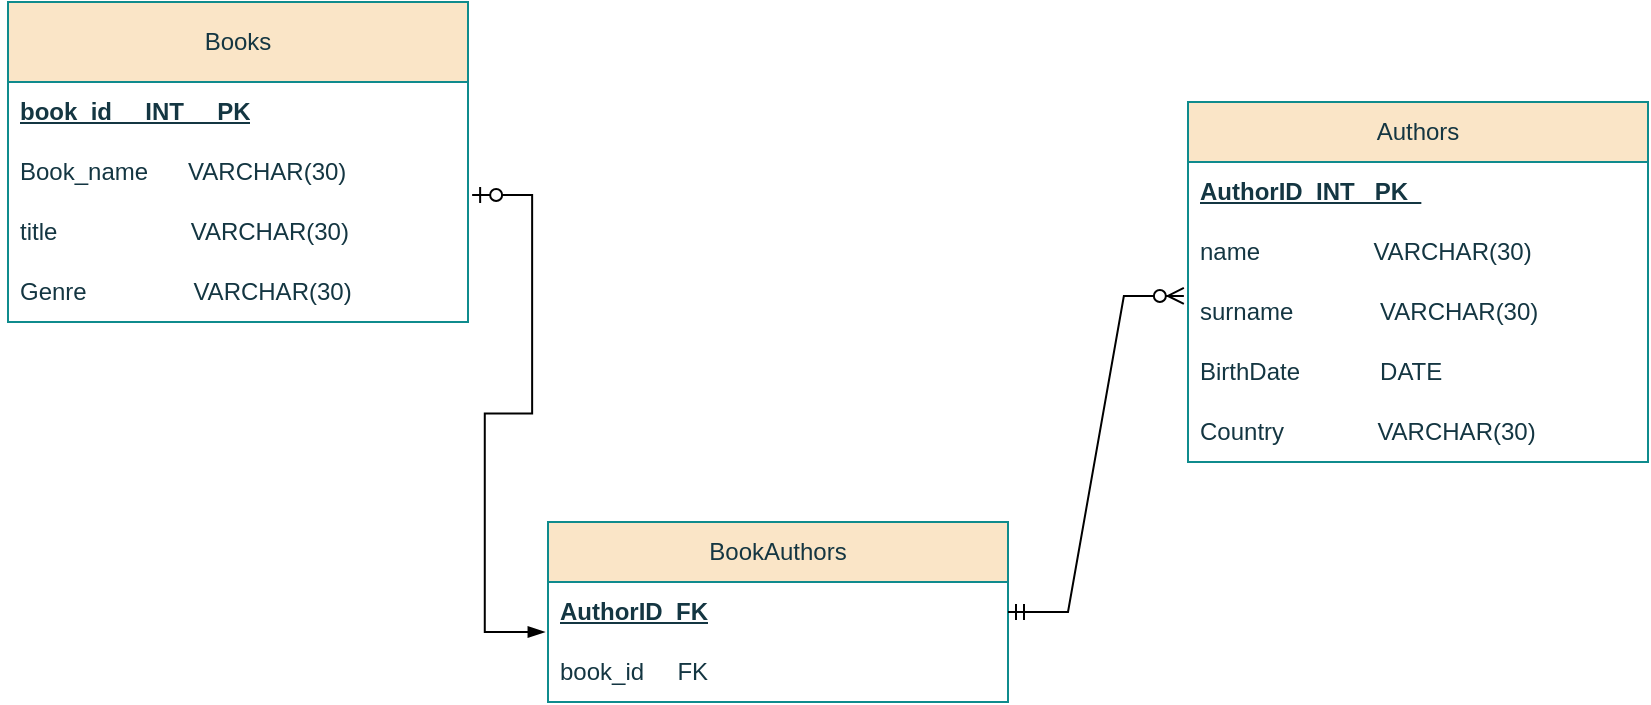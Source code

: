 <mxfile version="26.3.0">
  <diagram id="R2lEEEUBdFMjLlhIrx00" name="Page-1">
    <mxGraphModel dx="938" dy="516" grid="1" gridSize="10" guides="1" tooltips="1" connect="1" arrows="1" fold="1" page="1" pageScale="1" pageWidth="850" pageHeight="1100" math="0" shadow="0" extFonts="Permanent Marker^https://fonts.googleapis.com/css?family=Permanent+Marker">
      <root>
        <mxCell id="0" />
        <mxCell id="1" parent="0" />
        <mxCell id="C8l6dgH5X2dVMIeymVqH-1" value="Books" style="swimlane;fontStyle=0;childLayout=stackLayout;horizontal=1;startSize=40;horizontalStack=0;resizeParent=1;resizeParentMax=0;resizeLast=0;collapsible=1;marginBottom=0;whiteSpace=wrap;html=1;labelBackgroundColor=none;fillColor=#FAE5C7;strokeColor=#0F8B8D;fontColor=#143642;" parent="1" vertex="1">
          <mxGeometry x="20" y="60" width="230" height="160" as="geometry">
            <mxRectangle x="140" y="100" width="60" height="30" as="alternateBounds" />
          </mxGeometry>
        </mxCell>
        <mxCell id="C8l6dgH5X2dVMIeymVqH-2" value="&lt;b&gt;&lt;u&gt;book_id&amp;nbsp; &amp;nbsp; &amp;nbsp;INT&amp;nbsp; &amp;nbsp; &amp;nbsp;PK&lt;/u&gt;&lt;/b&gt;" style="text;strokeColor=none;fillColor=none;align=left;verticalAlign=middle;spacingLeft=4;spacingRight=4;overflow=hidden;points=[[0,0.5],[1,0.5]];portConstraint=eastwest;rotatable=0;whiteSpace=wrap;html=1;labelBackgroundColor=none;fontColor=#143642;" parent="C8l6dgH5X2dVMIeymVqH-1" vertex="1">
          <mxGeometry y="40" width="230" height="30" as="geometry" />
        </mxCell>
        <mxCell id="C8l6dgH5X2dVMIeymVqH-3" value="Book_name&amp;nbsp; &amp;nbsp; &amp;nbsp; VARCHAR(30)" style="text;strokeColor=none;fillColor=none;align=left;verticalAlign=middle;spacingLeft=4;spacingRight=4;overflow=hidden;points=[[0,0.5],[1,0.5]];portConstraint=eastwest;rotatable=0;whiteSpace=wrap;html=1;labelBackgroundColor=none;fontColor=#143642;shadow=1;" parent="C8l6dgH5X2dVMIeymVqH-1" vertex="1">
          <mxGeometry y="70" width="230" height="30" as="geometry" />
        </mxCell>
        <mxCell id="C8l6dgH5X2dVMIeymVqH-4" value="title&amp;nbsp; &amp;nbsp; &amp;nbsp; &amp;nbsp; &amp;nbsp; &amp;nbsp; &amp;nbsp; &amp;nbsp; &amp;nbsp; &amp;nbsp; VARCHAR(30)" style="text;strokeColor=none;fillColor=none;align=left;verticalAlign=middle;spacingLeft=4;spacingRight=4;overflow=hidden;points=[[0,0.5],[1,0.5]];portConstraint=eastwest;rotatable=0;whiteSpace=wrap;html=1;labelBackgroundColor=none;fontColor=#143642;shadow=1;" parent="C8l6dgH5X2dVMIeymVqH-1" vertex="1">
          <mxGeometry y="100" width="230" height="30" as="geometry" />
        </mxCell>
        <mxCell id="C8l6dgH5X2dVMIeymVqH-5" value="Genre&amp;nbsp; &amp;nbsp; &amp;nbsp; &amp;nbsp; &amp;nbsp; &amp;nbsp; &amp;nbsp; &amp;nbsp; VARCHAR(30)" style="text;strokeColor=none;fillColor=none;align=left;verticalAlign=middle;spacingLeft=4;spacingRight=4;overflow=hidden;points=[[0,0.5],[1,0.5]];portConstraint=eastwest;rotatable=0;whiteSpace=wrap;html=1;labelBackgroundColor=none;fontColor=#143642;" parent="C8l6dgH5X2dVMIeymVqH-1" vertex="1">
          <mxGeometry y="130" width="230" height="30" as="geometry" />
        </mxCell>
        <mxCell id="C8l6dgH5X2dVMIeymVqH-8" value="Authors" style="swimlane;fontStyle=0;childLayout=stackLayout;horizontal=1;startSize=30;horizontalStack=0;resizeParent=1;resizeParentMax=0;resizeLast=0;collapsible=1;marginBottom=0;whiteSpace=wrap;html=1;labelBackgroundColor=none;fillColor=#FAE5C7;strokeColor=#0F8B8D;fontColor=#143642;" parent="1" vertex="1">
          <mxGeometry x="610" y="110" width="230" height="180" as="geometry">
            <mxRectangle x="480" y="80" width="60" height="130" as="alternateBounds" />
          </mxGeometry>
        </mxCell>
        <mxCell id="C8l6dgH5X2dVMIeymVqH-9" value="&lt;b&gt;&lt;u&gt;AuthorID&amp;nbsp; INT&amp;nbsp; &amp;nbsp;PK&amp;nbsp;&amp;nbsp;&lt;/u&gt;&lt;/b&gt;" style="text;strokeColor=none;fillColor=none;align=left;verticalAlign=middle;spacingLeft=4;spacingRight=4;overflow=hidden;points=[[0,0.5],[1,0.5]];portConstraint=eastwest;rotatable=0;whiteSpace=wrap;html=1;labelBackgroundColor=none;fontColor=#143642;" parent="C8l6dgH5X2dVMIeymVqH-8" vertex="1">
          <mxGeometry y="30" width="230" height="30" as="geometry" />
        </mxCell>
        <mxCell id="C8l6dgH5X2dVMIeymVqH-10" value="name&amp;nbsp; &amp;nbsp; &amp;nbsp; &amp;nbsp; &amp;nbsp; &amp;nbsp; &amp;nbsp; &amp;nbsp; &amp;nbsp;VARCHAR(30)" style="text;strokeColor=none;fillColor=none;align=left;verticalAlign=middle;spacingLeft=4;spacingRight=4;overflow=hidden;points=[[0,0.5],[1,0.5]];portConstraint=eastwest;rotatable=0;whiteSpace=wrap;html=1;labelBackgroundColor=none;fontColor=#143642;" parent="C8l6dgH5X2dVMIeymVqH-8" vertex="1">
          <mxGeometry y="60" width="230" height="30" as="geometry" />
        </mxCell>
        <mxCell id="C8l6dgH5X2dVMIeymVqH-11" value="surname&amp;nbsp; &amp;nbsp; &amp;nbsp; &amp;nbsp; &amp;nbsp; &amp;nbsp; &amp;nbsp;VARCHAR(30)" style="text;strokeColor=none;fillColor=none;align=left;verticalAlign=middle;spacingLeft=4;spacingRight=4;overflow=hidden;points=[[0,0.5],[1,0.5]];portConstraint=eastwest;rotatable=0;whiteSpace=wrap;html=1;labelBackgroundColor=none;fontColor=#143642;" parent="C8l6dgH5X2dVMIeymVqH-8" vertex="1">
          <mxGeometry y="90" width="230" height="30" as="geometry" />
        </mxCell>
        <mxCell id="C8l6dgH5X2dVMIeymVqH-12" value="BirthDate&amp;nbsp; &amp;nbsp; &amp;nbsp; &amp;nbsp; &amp;nbsp; &amp;nbsp; DATE" style="text;strokeColor=none;fillColor=none;align=left;verticalAlign=middle;spacingLeft=4;spacingRight=4;overflow=hidden;points=[[0,0.5],[1,0.5]];portConstraint=eastwest;rotatable=0;whiteSpace=wrap;html=1;labelBackgroundColor=none;fontColor=#143642;" parent="C8l6dgH5X2dVMIeymVqH-8" vertex="1">
          <mxGeometry y="120" width="230" height="30" as="geometry" />
        </mxCell>
        <mxCell id="C8l6dgH5X2dVMIeymVqH-13" value="Country&amp;nbsp; &amp;nbsp; &amp;nbsp; &amp;nbsp; &amp;nbsp; &amp;nbsp; &amp;nbsp; VARCHAR(30)" style="text;strokeColor=none;fillColor=none;align=left;verticalAlign=middle;spacingLeft=4;spacingRight=4;overflow=hidden;points=[[0,0.5],[1,0.5]];portConstraint=eastwest;rotatable=0;whiteSpace=wrap;html=1;labelBackgroundColor=none;fontColor=#143642;" parent="C8l6dgH5X2dVMIeymVqH-8" vertex="1">
          <mxGeometry y="150" width="230" height="30" as="geometry" />
        </mxCell>
        <mxCell id="C8l6dgH5X2dVMIeymVqH-89" value="BookAuthors" style="swimlane;fontStyle=0;childLayout=stackLayout;horizontal=1;startSize=30;horizontalStack=0;resizeParent=1;resizeParentMax=0;resizeLast=0;collapsible=1;marginBottom=0;whiteSpace=wrap;html=1;labelBackgroundColor=none;fillColor=#FAE5C7;strokeColor=#0F8B8D;fontColor=#143642;" parent="1" vertex="1">
          <mxGeometry x="290" y="320" width="230" height="90" as="geometry">
            <mxRectangle x="480" y="80" width="60" height="130" as="alternateBounds" />
          </mxGeometry>
        </mxCell>
        <mxCell id="C8l6dgH5X2dVMIeymVqH-90" value="&lt;b&gt;&lt;u&gt;AuthorID&amp;nbsp; FK&lt;/u&gt;&lt;/b&gt;" style="text;strokeColor=none;fillColor=none;align=left;verticalAlign=middle;spacingLeft=4;spacingRight=4;overflow=hidden;points=[[0,0.5],[1,0.5]];portConstraint=eastwest;rotatable=0;whiteSpace=wrap;html=1;labelBackgroundColor=none;fontColor=#143642;" parent="C8l6dgH5X2dVMIeymVqH-89" vertex="1">
          <mxGeometry y="30" width="230" height="30" as="geometry" />
        </mxCell>
        <mxCell id="C8l6dgH5X2dVMIeymVqH-91" value="book_id&amp;nbsp; &amp;nbsp; &amp;nbsp;FK" style="text;strokeColor=none;fillColor=none;align=left;verticalAlign=middle;spacingLeft=4;spacingRight=4;overflow=hidden;points=[[0,0.5],[1,0.5]];portConstraint=eastwest;rotatable=0;whiteSpace=wrap;html=1;labelBackgroundColor=none;fontColor=#143642;" parent="C8l6dgH5X2dVMIeymVqH-89" vertex="1">
          <mxGeometry y="60" width="230" height="30" as="geometry" />
        </mxCell>
        <mxCell id="C8l6dgH5X2dVMIeymVqH-98" value="" style="edgeStyle=entityRelationEdgeStyle;fontSize=12;html=1;endArrow=ERzeroToMany;startArrow=ERmandOne;rounded=0;entryX=-0.009;entryY=0.233;entryDx=0;entryDy=0;entryPerimeter=0;" parent="1" source="C8l6dgH5X2dVMIeymVqH-90" target="C8l6dgH5X2dVMIeymVqH-11" edge="1">
          <mxGeometry width="100" height="100" relative="1" as="geometry">
            <mxPoint x="390" y="320" as="sourcePoint" />
            <mxPoint x="490" y="220" as="targetPoint" />
            <Array as="points">
              <mxPoint x="530" y="370" />
              <mxPoint x="470" y="230" />
            </Array>
          </mxGeometry>
        </mxCell>
        <mxCell id="C8l6dgH5X2dVMIeymVqH-99" value="" style="edgeStyle=entityRelationEdgeStyle;fontSize=12;html=1;endArrow=ERzeroToOne;startArrow=blockThin;rounded=0;entryX=1.009;entryY=-0.117;entryDx=0;entryDy=0;entryPerimeter=0;exitX=-0.007;exitY=0.833;exitDx=0;exitDy=0;exitPerimeter=0;startFill=1;" parent="1" source="C8l6dgH5X2dVMIeymVqH-90" target="C8l6dgH5X2dVMIeymVqH-4" edge="1">
          <mxGeometry width="100" height="100" relative="1" as="geometry">
            <mxPoint x="400" y="310" as="sourcePoint" />
            <mxPoint x="160" y="390" as="targetPoint" />
            <Array as="points">
              <mxPoint x="75.58" y="365.5" />
              <mxPoint x="105.58" y="335.5" />
            </Array>
          </mxGeometry>
        </mxCell>
      </root>
    </mxGraphModel>
  </diagram>
</mxfile>
